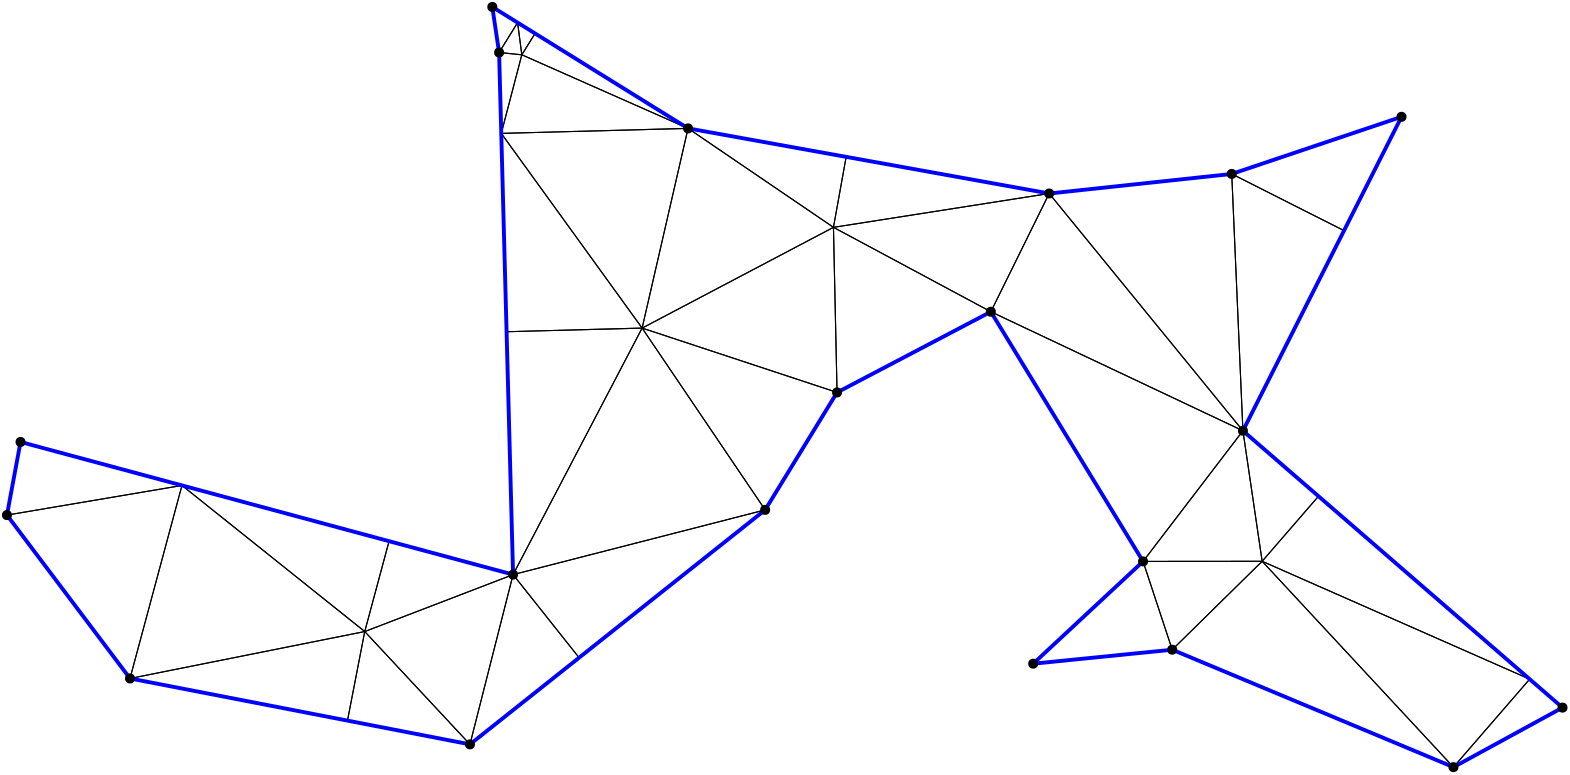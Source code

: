 <?xml version="1.0"?>
<!DOCTYPE ipe SYSTEM "ipe.dtd">
<ipe version="70218" creator="Ipe 7.2.24">
<info created="D:20221020151441" modified="D:20221020151441"/>
<ipestyle name="basic">
<symbol name="mark/disk(sx)" transformations="translations">
<path fill="sym-stroke">
0.6 0 0 0.6 0 0 e
</path>
</symbol>
<anglesize name="22.5 deg" value="22.5"/>
<anglesize name="30 deg" value="30"/>
<anglesize name="45 deg" value="45"/>
<anglesize name="60 deg" value="60"/>
<anglesize name="90 deg" value="90"/>
<arrowsize name="large" value="10"/>
<arrowsize name="small" value="5"/>
<arrowsize name="tiny" value="3"/>
<color name="blue" value="0 0 1"/>
<color name="gray" value="0.745"/>
<color name="green" value="0 1 0"/>
<color name="red" value="1 0 0"/>
<color name="pink" value="1 0.753 0.796"/>
<pen name="heavier" value="0.8"/>
<pen name="fat" value="1.4"/>
<pen name="ultrafat" value="2"/>
<gridsize name="16 pts (~6 mm)" value="16"/>
<gridsize name="32 pts (~12 mm)" value="32"/>
<gridsize name="4 pts" value="4"/>
<gridsize name="8 pts (~3 mm)" value="8"/>
<opacity name="10%" value="0.1"/>
<opacity name="25%" value="0.25"/>
<opacity name="50%" value="0.5"/>
<opacity name="75%" value="0.75"/>
<symbolsize name="large" value="5"/>
<symbolsize name="small" value="2"/>
<symbolsize name="tiny" value="1.1"/>
<textsize name="huge" value="\huge"/>
<textsize name="large" value="\large"/>
<textsize name="small" value="\small"/>
<textsize name="tiny" value="	iny"/>
<tiling name="falling" angle="-60" step="4" width="1"/>
<tiling name="rising" angle="30" step="4" width="1"/>
</ipestyle>
<page>
<layer name="hull"/>
<layer name="constraints"/>
<layer name="triangulation"/>
<layer name="obtuse"/>
<layer name="blub"/>
<layer name="problems"/>
<view layers="hull constraints triangulation obtuse blub" active="triangulation"/>
<path layer="triangulation" stroke="black">
201.349 528.44 m 
193.175 529.278 l 
</path>
<path layer="triangulation" stroke="black">
193.175 529.278 m 
193.955 500.153 l 
</path>
<path layer="triangulation" stroke="black">
193.955 500.153 m 
201.349 528.44 l 
</path>
<path layer="triangulation" stroke="black">
564.175 303.671 m 
488.154 369.524 l 
</path>
<path layer="triangulation" stroke="black">
488.154 369.524 m 
467.87 346.108 l 
</path>
<path layer="triangulation" stroke="black">
467.87 346.108 m 
564.175 303.671 l 
</path>
<path layer="triangulation" stroke="black">
467.87 346.108 m 
460.951 393.089 l 
</path>
<path layer="triangulation" stroke="black">
460.951 393.089 m 
424.998 346.063 l 
</path>
<path layer="triangulation" stroke="black">
424.998 346.063 m 
467.87 346.108 l 
</path>
<path layer="triangulation" stroke="black">
144.806 320.817 m 
198.209 341.317 l 
</path>
<path layer="triangulation" stroke="black">
198.209 341.317 m 
153.563 353.338 l 
</path>
<path layer="triangulation" stroke="black">
153.563 353.338 m 
144.806 320.817 l 
</path>
<path layer="triangulation" stroke="black">
221.967 311.406 m 
288.953 364.614 l 
</path>
<path layer="triangulation" stroke="black">
288.953 364.614 m 
198.209 341.317 l 
</path>
<path layer="triangulation" stroke="black">
198.209 341.317 m 
221.967 311.406 l 
</path>
<path layer="triangulation" stroke="black">
221.967 311.406 m 
198.209 341.317 l 
</path>
<path layer="triangulation" stroke="black">
198.209 341.317 m 
182.677 280.197 l 
</path>
<path layer="triangulation" stroke="black">
182.677 280.197 m 
221.967 311.406 l 
</path>
<path layer="triangulation" stroke="black">
195.867 428.755 m 
198.209 341.317 l 
</path>
<path layer="triangulation" stroke="black">
198.209 341.317 m 
244.664 430.062 l 
</path>
<path layer="triangulation" stroke="black">
244.664 430.062 m 
195.867 428.755 l 
</path>
<path layer="triangulation" stroke="black">
16 362.745 m 
60.2938 303.926 l 
</path>
<path layer="triangulation" stroke="black">
60.2938 303.926 m 
79.0043 373.414 l 
</path>
<path layer="triangulation" stroke="black">
79.0043 373.414 m 
16 362.745 l 
</path>
<path layer="triangulation" stroke="black">
313.542 466.331 m 
370.206 435.945 l 
</path>
<path layer="triangulation" stroke="black">
370.206 435.945 m 
391.203 478.513 l 
</path>
<path layer="triangulation" stroke="black">
391.203 478.513 m 
313.542 466.331 l 
</path>
<path layer="triangulation" stroke="black">
391.203 478.513 m 
370.206 435.945 l 
</path>
<path layer="triangulation" stroke="black">
370.206 435.945 m 
460.951 393.089 l 
</path>
<path layer="triangulation" stroke="black">
460.951 393.089 m 
391.203 478.513 l 
</path>
<path layer="triangulation" stroke="black">
391.203 478.513 m 
318.115 491.691 l 
</path>
<path layer="triangulation" stroke="black">
318.115 491.691 m 
313.542 466.331 l 
</path>
<path layer="triangulation" stroke="black">
313.542 466.331 m 
391.203 478.513 l 
</path>
<path layer="triangulation" stroke="black">
391.203 478.513 m 
460.951 393.089 l 
</path>
<path layer="triangulation" stroke="black">
460.951 393.089 m 
456.924 485.559 l 
</path>
<path layer="triangulation" stroke="black">
456.924 485.559 m 
391.203 478.513 l 
</path>
<path layer="triangulation" stroke="black">
244.664 430.062 m 
314.839 406.895 l 
</path>
<path layer="triangulation" stroke="black">
314.839 406.895 m 
313.542 466.331 l 
</path>
<path layer="triangulation" stroke="black">
313.542 466.331 m 
244.664 430.062 l 
</path>
<path layer="triangulation" stroke="black">
467.87 346.108 m 
424.998 346.063 l 
</path>
<path layer="triangulation" stroke="black">
424.998 346.063 m 
435.497 314.28 l 
</path>
<path layer="triangulation" stroke="black">
435.497 314.28 m 
467.87 346.108 l 
</path>
<path layer="triangulation" stroke="black">
460.951 393.089 m 
370.206 435.945 l 
</path>
<path layer="triangulation" stroke="black">
370.206 435.945 m 
424.998 346.063 l 
</path>
<path layer="triangulation" stroke="black">
424.998 346.063 m 
460.951 393.089 l 
</path>
<path layer="triangulation" stroke="black">
435.497 314.28 m 
424.998 346.063 l 
</path>
<path layer="triangulation" stroke="black">
424.998 346.063 m 
385.45 309.247 l 
</path>
<path layer="triangulation" stroke="black">
385.45 309.247 m 
435.497 314.28 l 
</path>
<path layer="triangulation" stroke="black">
467.87 346.108 m 
488.154 369.524 l 
</path>
<path layer="triangulation" stroke="black">
488.154 369.524 m 
460.951 393.089 l 
</path>
<path layer="triangulation" stroke="black">
460.951 393.089 m 
467.87 346.108 l 
</path>
<path layer="triangulation" stroke="black">
288.953 364.614 m 
244.664 430.062 l 
</path>
<path layer="triangulation" stroke="black">
244.664 430.062 m 
198.209 341.317 l 
</path>
<path layer="triangulation" stroke="black">
198.209 341.317 m 
288.953 364.614 l 
</path>
<path layer="triangulation" stroke="black">
288.953 364.614 m 
314.839 406.895 l 
</path>
<path layer="triangulation" stroke="black">
314.839 406.895 m 
244.664 430.062 l 
</path>
<path layer="triangulation" stroke="black">
244.664 430.062 m 
288.953 364.614 l 
</path>
<path layer="triangulation" stroke="black">
244.664 430.062 m 
313.542 466.331 l 
</path>
<path layer="triangulation" stroke="black">
313.542 466.331 m 
261.198 501.954 l 
</path>
<path layer="triangulation" stroke="black">
261.198 501.954 m 
244.664 430.062 l 
</path>
<path layer="triangulation" stroke="black">
314.839 406.895 m 
370.206 435.945 l 
</path>
<path layer="triangulation" stroke="black">
370.206 435.945 m 
313.542 466.331 l 
</path>
<path layer="triangulation" stroke="black">
313.542 466.331 m 
314.839 406.895 l 
</path>
<path layer="triangulation" stroke="black">
576 293.428 m 
564.175 303.671 l 
</path>
<path layer="triangulation" stroke="black">
564.175 303.671 m 
536.74 272 l 
</path>
<path layer="triangulation" stroke="black">
536.74 272 m 
576 293.428 l 
</path>
<path layer="triangulation" stroke="black">
182.677 280.197 m 
198.209 341.317 l 
</path>
<path layer="triangulation" stroke="black">
198.209 341.317 m 
144.806 320.817 l 
</path>
<path layer="triangulation" stroke="black">
144.806 320.817 m 
182.677 280.197 l 
</path>
<path layer="triangulation" stroke="black">
16 362.745 m 
79.0043 373.414 l 
</path>
<path layer="triangulation" stroke="black">
79.0043 373.414 m 
20.8896 389.062 l 
</path>
<path layer="triangulation" stroke="black">
20.8896 389.062 m 
16 362.745 l 
</path>
<path layer="triangulation" stroke="black">
60.2938 303.926 m 
138.588 288.746 l 
</path>
<path layer="triangulation" stroke="black">
138.588 288.746 m 
144.806 320.817 l 
</path>
<path layer="triangulation" stroke="black">
144.806 320.817 m 
60.2938 303.926 l 
</path>
<path layer="triangulation" stroke="black">
60.2938 303.926 m 
144.806 320.817 l 
</path>
<path layer="triangulation" stroke="black">
144.806 320.817 m 
79.0043 373.414 l 
</path>
<path layer="triangulation" stroke="black">
79.0043 373.414 m 
60.2938 303.926 l 
</path>
<path layer="triangulation" stroke="black">
138.588 288.746 m 
182.677 280.197 l 
</path>
<path layer="triangulation" stroke="black">
182.677 280.197 m 
144.806 320.817 l 
</path>
<path layer="triangulation" stroke="black">
144.806 320.817 m 
138.588 288.746 l 
</path>
<path layer="triangulation" stroke="black">
79.0043 373.414 m 
144.806 320.817 l 
</path>
<path layer="triangulation" stroke="black">
144.806 320.817 m 
153.563 353.338 l 
</path>
<path layer="triangulation" stroke="black">
153.563 353.338 m 
79.0043 373.414 l 
</path>
<path layer="triangulation" stroke="black">
261.198 501.954 m 
193.955 500.153 l 
</path>
<path layer="triangulation" stroke="black">
193.955 500.153 m 
244.664 430.062 l 
</path>
<path layer="triangulation" stroke="black">
244.664 430.062 m 
261.198 501.954 l 
</path>
<path layer="triangulation" stroke="black">
244.664 430.062 m 
193.955 500.153 l 
</path>
<path layer="triangulation" stroke="black">
193.955 500.153 m 
195.867 428.755 l 
</path>
<path layer="triangulation" stroke="black">
195.867 428.755 m 
244.664 430.062 l 
</path>
<path layer="triangulation" stroke="black">
193.175 529.278 m 
199.84 540.021 l 
</path>
<path layer="triangulation" stroke="black">
199.84 540.021 m 
190.73 545.672 l 
</path>
<path layer="triangulation" stroke="black">
190.73 545.672 m 
193.175 529.278 l 
</path>
<path layer="triangulation" stroke="black">
261.198 501.954 m 
313.542 466.331 l 
</path>
<path layer="triangulation" stroke="black">
313.542 466.331 m 
318.115 491.691 l 
</path>
<path layer="triangulation" stroke="black">
318.115 491.691 m 
261.198 501.954 l 
</path>
<path layer="triangulation" stroke="black">
193.175 529.278 m 
201.349 528.44 l 
</path>
<path layer="triangulation" stroke="black">
201.349 528.44 m 
199.84 540.021 l 
</path>
<path layer="triangulation" stroke="black">
199.84 540.021 m 
193.175 529.278 l 
</path>
<path layer="triangulation" stroke="black">
201.349 528.44 m 
261.198 501.954 l 
</path>
<path layer="triangulation" stroke="black">
261.198 501.954 m 
206.117 536.126 l 
</path>
<path layer="triangulation" stroke="black">
206.117 536.126 m 
201.349 528.44 l 
</path>
<path layer="triangulation" stroke="black">
261.198 501.954 m 
201.349 528.44 l 
</path>
<path layer="triangulation" stroke="black">
201.349 528.44 m 
193.955 500.153 l 
</path>
<path layer="triangulation" stroke="black">
193.955 500.153 m 
261.198 501.954 l 
</path>
<path layer="triangulation" stroke="black">
206.117 536.126 m 
199.84 540.021 l 
</path>
<path layer="triangulation" stroke="black">
199.84 540.021 m 
201.349 528.44 l 
</path>
<path layer="triangulation" stroke="black">
201.349 528.44 m 
206.117 536.126 l 
</path>
<path layer="triangulation" stroke="black">
456.924 485.559 m 
497.345 465.143 l 
</path>
<path layer="triangulation" stroke="black">
497.345 465.143 m 
518.044 506.124 l 
</path>
<path layer="triangulation" stroke="black">
518.044 506.124 m 
456.924 485.559 l 
</path>
<path layer="triangulation" stroke="black">
456.924 485.559 m 
460.951 393.089 l 
</path>
<path layer="triangulation" stroke="black">
460.951 393.089 m 
497.345 465.143 l 
</path>
<path layer="triangulation" stroke="black">
497.345 465.143 m 
456.924 485.559 l 
</path>
<path layer="triangulation" stroke="black">
536.74 272 m 
467.87 346.108 l 
</path>
<path layer="triangulation" stroke="black">
467.87 346.108 m 
435.497 314.28 l 
</path>
<path layer="triangulation" stroke="black">
435.497 314.28 m 
536.74 272 l 
</path>
<path layer="triangulation" stroke="black">
536.74 272 m 
564.175 303.671 l 
</path>
<path layer="triangulation" stroke="black">
564.175 303.671 m 
467.87 346.108 l 
</path>
<path layer="triangulation" stroke="black">
467.87 346.108 m 
536.74 272 l 
</path>
<path layer="hull" stroke="blue" pen="fat">
198.209 341.317 m 
20.8896 389.062 l 
</path>
<path layer="hull" stroke="blue" pen="fat">
20.8896 389.062 m 
16 362.745 l 
</path>
<path layer="hull" stroke="blue" pen="fat">
16 362.745 m 
60.2938 303.926 l 
</path>
<path layer="hull" stroke="blue" pen="fat">
60.2938 303.926 m 
182.677 280.197 l 
</path>
<path layer="hull" stroke="blue" pen="fat">
182.677 280.197 m 
288.953 364.614 l 
</path>
<path layer="hull" stroke="blue" pen="fat">
288.953 364.614 m 
314.839 406.895 l 
</path>
<path layer="hull" stroke="blue" pen="fat">
314.839 406.895 m 
370.206 435.945 l 
</path>
<path layer="hull" stroke="blue" pen="fat">
370.206 435.945 m 
424.998 346.063 l 
</path>
<path layer="hull" stroke="blue" pen="fat">
424.998 346.063 m 
385.45 309.247 l 
</path>
<path layer="hull" stroke="blue" pen="fat">
385.45 309.247 m 
435.497 314.28 l 
</path>
<path layer="hull" stroke="blue" pen="fat">
435.497 314.28 m 
536.74 272 l 
</path>
<path layer="hull" stroke="blue" pen="fat">
536.74 272 m 
576 293.428 l 
</path>
<path layer="hull" stroke="blue" pen="fat">
576 293.428 m 
460.951 393.089 l 
</path>
<path layer="hull" stroke="blue" pen="fat">
460.951 393.089 m 
518.044 506.124 l 
</path>
<path layer="hull" stroke="blue" pen="fat">
518.044 506.124 m 
456.924 485.559 l 
</path>
<path layer="hull" stroke="blue" pen="fat">
456.924 485.559 m 
391.203 478.513 l 
</path>
<path layer="hull" stroke="blue" pen="fat">
391.203 478.513 m 
261.198 501.954 l 
</path>
<path layer="hull" stroke="blue" pen="fat">
261.198 501.954 m 
190.73 545.672 l 
</path>
<path layer="hull" stroke="blue" pen="fat">
190.73 545.672 m 
193.175 529.278 l 
</path>
<path layer="hull" stroke="blue" pen="fat">
193.175 529.278 m 
198.209 341.317 l 
</path>
<use layer="points" name="mark/disk(sx)" pos="198.209 341.317" size="normal" stroke="black"/>
<use layer="points" name="mark/disk(sx)" pos="20.8896 389.062" size="normal" stroke="black"/>
<use layer="points" name="mark/disk(sx)" pos="16 362.745" size="normal" stroke="black"/>
<use layer="points" name="mark/disk(sx)" pos="60.2938 303.926" size="normal" stroke="black"/>
<use layer="points" name="mark/disk(sx)" pos="182.677 280.197" size="normal" stroke="black"/>
<use layer="points" name="mark/disk(sx)" pos="288.953 364.614" size="normal" stroke="black"/>
<use layer="points" name="mark/disk(sx)" pos="314.839 406.895" size="normal" stroke="black"/>
<use layer="points" name="mark/disk(sx)" pos="370.206 435.945" size="normal" stroke="black"/>
<use layer="points" name="mark/disk(sx)" pos="424.998 346.063" size="normal" stroke="black"/>
<use layer="points" name="mark/disk(sx)" pos="385.45 309.247" size="normal" stroke="black"/>
<use layer="points" name="mark/disk(sx)" pos="435.497 314.28" size="normal" stroke="black"/>
<use layer="points" name="mark/disk(sx)" pos="536.74 272" size="normal" stroke="black"/>
<use layer="points" name="mark/disk(sx)" pos="576 293.428" size="normal" stroke="black"/>
<use layer="points" name="mark/disk(sx)" pos="460.951 393.089" size="normal" stroke="black"/>
<use layer="points" name="mark/disk(sx)" pos="518.044 506.124" size="normal" stroke="black"/>
<use layer="points" name="mark/disk(sx)" pos="456.924 485.559" size="normal" stroke="black"/>
<use layer="points" name="mark/disk(sx)" pos="391.203 478.513" size="normal" stroke="black"/>
<use layer="points" name="mark/disk(sx)" pos="261.198 501.954" size="normal" stroke="black"/>
<use layer="points" name="mark/disk(sx)" pos="190.73 545.672" size="normal" stroke="black"/>
<use layer="points" name="mark/disk(sx)" pos="193.175 529.278" size="normal" stroke="black"/>
</page>
</ipe>
